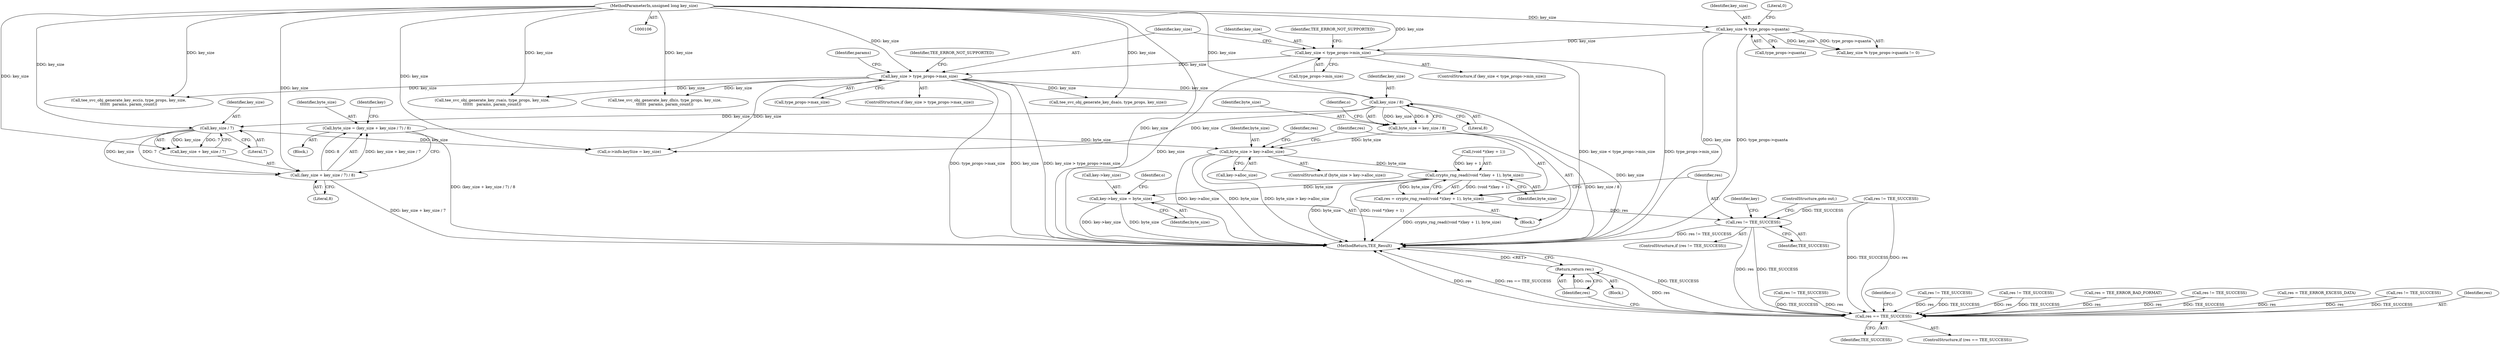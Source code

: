 digraph "0_optee_os_a637243270fc1faae16de059091795c32d86e65e_0@pointer" {
"1000308" [label="(Call,byte_size > key->alloc_size)"];
"1000291" [label="(Call,byte_size = (key_size + key_size / 7) / 8)"];
"1000293" [label="(Call,(key_size + key_size / 7) / 8)"];
"1000296" [label="(Call,key_size / 7)"];
"1000271" [label="(Call,key_size / 8)"];
"1000206" [label="(Call,key_size > type_props->max_size)"];
"1000198" [label="(Call,key_size < type_props->min_size)"];
"1000189" [label="(Call,key_size % type_props->quanta)"];
"1000108" [label="(MethodParameterIn,unsigned long key_size)"];
"1000269" [label="(Call,byte_size = key_size / 8)"];
"1000320" [label="(Call,crypto_rng_read((void *)(key + 1), byte_size))"];
"1000318" [label="(Call,res = crypto_rng_read((void *)(key + 1), byte_size))"];
"1000328" [label="(Call,res != TEE_SUCCESS)"];
"1000416" [label="(Call,res == TEE_SUCCESS)"];
"1000434" [label="(Return,return res;)"];
"1000332" [label="(Call,key->key_size = byte_size)"];
"1000199" [label="(Identifier,key_size)"];
"1000271" [label="(Call,key_size / 8)"];
"1000206" [label="(Call,key_size > type_props->max_size)"];
"1000309" [label="(Identifier,byte_size)"];
"1000315" [label="(Identifier,res)"];
"1000307" [label="(ControlStructure,if (byte_size > key->alloc_size))"];
"1000294" [label="(Call,key_size + key_size / 7)"];
"1000258" [label="(Block,)"];
"1000205" [label="(ControlStructure,if (key_size > type_props->max_size))"];
"1000359" [label="(Call,res != TEE_SUCCESS)"];
"1000321" [label="(Call,(void *)(key + 1))"];
"1000194" [label="(Literal,0)"];
"1000248" [label="(Call,res != TEE_SUCCESS)"];
"1000396" [label="(Call,tee_svc_obj_generate_key_ecc(o, type_props, key_size,\n\t\t\t\t\t\t  params, param_count))"];
"1000198" [label="(Call,key_size < type_props->min_size)"];
"1000208" [label="(Call,type_props->max_size)"];
"1000436" [label="(MethodReturn,TEE_Result)"];
"1000191" [label="(Call,type_props->quanta)"];
"1000332" [label="(Call,key->key_size = byte_size)"];
"1000299" [label="(Literal,8)"];
"1000214" [label="(Identifier,params)"];
"1000319" [label="(Identifier,res)"];
"1000301" [label="(Identifier,key)"];
"1000212" [label="(Identifier,TEE_ERROR_NOT_SUPPORTED)"];
"1000367" [label="(Call,tee_svc_obj_generate_key_dsa(o, type_props, key_size))"];
"1000329" [label="(Identifier,res)"];
"1000423" [label="(Identifier,o)"];
"1000435" [label="(Identifier,res)"];
"1000372" [label="(Call,res != TEE_SUCCESS)"];
"1000111" [label="(Block,)"];
"1000197" [label="(ControlStructure,if (key_size < type_props->min_size))"];
"1000333" [label="(Call,key->key_size)"];
"1000403" [label="(Call,res != TEE_SUCCESS)"];
"1000320" [label="(Call,crypto_rng_read((void *)(key + 1), byte_size))"];
"1000297" [label="(Identifier,key_size)"];
"1000331" [label="(ControlStructure,goto out;)"];
"1000330" [label="(Identifier,TEE_SUCCESS)"];
"1000190" [label="(Identifier,key_size)"];
"1000270" [label="(Identifier,byte_size)"];
"1000409" [label="(Call,res = TEE_ERROR_BAD_FORMAT)"];
"1000204" [label="(Identifier,TEE_ERROR_NOT_SUPPORTED)"];
"1000279" [label="(Identifier,o)"];
"1000272" [label="(Identifier,key_size)"];
"1000326" [label="(Identifier,byte_size)"];
"1000236" [label="(Call,res != TEE_SUCCESS)"];
"1000336" [label="(Identifier,byte_size)"];
"1000189" [label="(Call,key_size % type_props->quanta)"];
"1000339" [label="(Identifier,o)"];
"1000314" [label="(Call,res = TEE_ERROR_EXCESS_DATA)"];
"1000200" [label="(Call,type_props->min_size)"];
"1000387" [label="(Call,res != TEE_SUCCESS)"];
"1000327" [label="(ControlStructure,if (res != TEE_SUCCESS))"];
"1000290" [label="(Block,)"];
"1000418" [label="(Identifier,TEE_SUCCESS)"];
"1000310" [label="(Call,key->alloc_size)"];
"1000415" [label="(ControlStructure,if (res == TEE_SUCCESS))"];
"1000417" [label="(Identifier,res)"];
"1000434" [label="(Return,return res;)"];
"1000416" [label="(Call,res == TEE_SUCCESS)"];
"1000291" [label="(Call,byte_size = (key_size + key_size / 7) / 8)"];
"1000269" [label="(Call,byte_size = key_size / 8)"];
"1000293" [label="(Call,(key_size + key_size / 7) / 8)"];
"1000308" [label="(Call,byte_size > key->alloc_size)"];
"1000292" [label="(Identifier,byte_size)"];
"1000298" [label="(Literal,7)"];
"1000108" [label="(MethodParameterIn,unsigned long key_size)"];
"1000273" [label="(Literal,8)"];
"1000296" [label="(Call,key_size / 7)"];
"1000420" [label="(Call,o->info.keySize = key_size)"];
"1000380" [label="(Call,tee_svc_obj_generate_key_dh(o, type_props, key_size,\n\t\t\t\t\t\t  params, param_count))"];
"1000318" [label="(Call,res = crypto_rng_read((void *)(key + 1), byte_size))"];
"1000328" [label="(Call,res != TEE_SUCCESS)"];
"1000188" [label="(Call,key_size % type_props->quanta != 0)"];
"1000352" [label="(Call,tee_svc_obj_generate_key_rsa(o, type_props, key_size,\n\t\t\t\t\t\t   params, param_count))"];
"1000334" [label="(Identifier,key)"];
"1000207" [label="(Identifier,key_size)"];
"1000308" -> "1000307"  [label="AST: "];
"1000308" -> "1000310"  [label="CFG: "];
"1000309" -> "1000308"  [label="AST: "];
"1000310" -> "1000308"  [label="AST: "];
"1000315" -> "1000308"  [label="CFG: "];
"1000319" -> "1000308"  [label="CFG: "];
"1000308" -> "1000436"  [label="DDG: key->alloc_size"];
"1000308" -> "1000436"  [label="DDG: byte_size"];
"1000308" -> "1000436"  [label="DDG: byte_size > key->alloc_size"];
"1000291" -> "1000308"  [label="DDG: byte_size"];
"1000269" -> "1000308"  [label="DDG: byte_size"];
"1000308" -> "1000320"  [label="DDG: byte_size"];
"1000291" -> "1000290"  [label="AST: "];
"1000291" -> "1000293"  [label="CFG: "];
"1000292" -> "1000291"  [label="AST: "];
"1000293" -> "1000291"  [label="AST: "];
"1000301" -> "1000291"  [label="CFG: "];
"1000291" -> "1000436"  [label="DDG: (key_size + key_size / 7) / 8"];
"1000293" -> "1000291"  [label="DDG: key_size + key_size / 7"];
"1000293" -> "1000291"  [label="DDG: 8"];
"1000293" -> "1000299"  [label="CFG: "];
"1000294" -> "1000293"  [label="AST: "];
"1000299" -> "1000293"  [label="AST: "];
"1000293" -> "1000436"  [label="DDG: key_size + key_size / 7"];
"1000296" -> "1000293"  [label="DDG: key_size"];
"1000296" -> "1000293"  [label="DDG: 7"];
"1000108" -> "1000293"  [label="DDG: key_size"];
"1000296" -> "1000294"  [label="AST: "];
"1000296" -> "1000298"  [label="CFG: "];
"1000297" -> "1000296"  [label="AST: "];
"1000298" -> "1000296"  [label="AST: "];
"1000294" -> "1000296"  [label="CFG: "];
"1000296" -> "1000294"  [label="DDG: key_size"];
"1000296" -> "1000294"  [label="DDG: 7"];
"1000271" -> "1000296"  [label="DDG: key_size"];
"1000108" -> "1000296"  [label="DDG: key_size"];
"1000296" -> "1000420"  [label="DDG: key_size"];
"1000271" -> "1000269"  [label="AST: "];
"1000271" -> "1000273"  [label="CFG: "];
"1000272" -> "1000271"  [label="AST: "];
"1000273" -> "1000271"  [label="AST: "];
"1000269" -> "1000271"  [label="CFG: "];
"1000271" -> "1000436"  [label="DDG: key_size"];
"1000271" -> "1000269"  [label="DDG: key_size"];
"1000271" -> "1000269"  [label="DDG: 8"];
"1000206" -> "1000271"  [label="DDG: key_size"];
"1000108" -> "1000271"  [label="DDG: key_size"];
"1000271" -> "1000420"  [label="DDG: key_size"];
"1000206" -> "1000205"  [label="AST: "];
"1000206" -> "1000208"  [label="CFG: "];
"1000207" -> "1000206"  [label="AST: "];
"1000208" -> "1000206"  [label="AST: "];
"1000212" -> "1000206"  [label="CFG: "];
"1000214" -> "1000206"  [label="CFG: "];
"1000206" -> "1000436"  [label="DDG: key_size > type_props->max_size"];
"1000206" -> "1000436"  [label="DDG: type_props->max_size"];
"1000206" -> "1000436"  [label="DDG: key_size"];
"1000198" -> "1000206"  [label="DDG: key_size"];
"1000108" -> "1000206"  [label="DDG: key_size"];
"1000206" -> "1000352"  [label="DDG: key_size"];
"1000206" -> "1000367"  [label="DDG: key_size"];
"1000206" -> "1000380"  [label="DDG: key_size"];
"1000206" -> "1000396"  [label="DDG: key_size"];
"1000206" -> "1000420"  [label="DDG: key_size"];
"1000198" -> "1000197"  [label="AST: "];
"1000198" -> "1000200"  [label="CFG: "];
"1000199" -> "1000198"  [label="AST: "];
"1000200" -> "1000198"  [label="AST: "];
"1000204" -> "1000198"  [label="CFG: "];
"1000207" -> "1000198"  [label="CFG: "];
"1000198" -> "1000436"  [label="DDG: type_props->min_size"];
"1000198" -> "1000436"  [label="DDG: key_size"];
"1000198" -> "1000436"  [label="DDG: key_size < type_props->min_size"];
"1000189" -> "1000198"  [label="DDG: key_size"];
"1000108" -> "1000198"  [label="DDG: key_size"];
"1000189" -> "1000188"  [label="AST: "];
"1000189" -> "1000191"  [label="CFG: "];
"1000190" -> "1000189"  [label="AST: "];
"1000191" -> "1000189"  [label="AST: "];
"1000194" -> "1000189"  [label="CFG: "];
"1000189" -> "1000436"  [label="DDG: key_size"];
"1000189" -> "1000436"  [label="DDG: type_props->quanta"];
"1000189" -> "1000188"  [label="DDG: key_size"];
"1000189" -> "1000188"  [label="DDG: type_props->quanta"];
"1000108" -> "1000189"  [label="DDG: key_size"];
"1000108" -> "1000106"  [label="AST: "];
"1000108" -> "1000436"  [label="DDG: key_size"];
"1000108" -> "1000294"  [label="DDG: key_size"];
"1000108" -> "1000352"  [label="DDG: key_size"];
"1000108" -> "1000367"  [label="DDG: key_size"];
"1000108" -> "1000380"  [label="DDG: key_size"];
"1000108" -> "1000396"  [label="DDG: key_size"];
"1000108" -> "1000420"  [label="DDG: key_size"];
"1000269" -> "1000258"  [label="AST: "];
"1000270" -> "1000269"  [label="AST: "];
"1000279" -> "1000269"  [label="CFG: "];
"1000269" -> "1000436"  [label="DDG: key_size / 8"];
"1000320" -> "1000318"  [label="AST: "];
"1000320" -> "1000326"  [label="CFG: "];
"1000321" -> "1000320"  [label="AST: "];
"1000326" -> "1000320"  [label="AST: "];
"1000318" -> "1000320"  [label="CFG: "];
"1000320" -> "1000436"  [label="DDG: byte_size"];
"1000320" -> "1000436"  [label="DDG: (void *)(key + 1)"];
"1000320" -> "1000318"  [label="DDG: (void *)(key + 1)"];
"1000320" -> "1000318"  [label="DDG: byte_size"];
"1000321" -> "1000320"  [label="DDG: key + 1"];
"1000320" -> "1000332"  [label="DDG: byte_size"];
"1000318" -> "1000258"  [label="AST: "];
"1000319" -> "1000318"  [label="AST: "];
"1000329" -> "1000318"  [label="CFG: "];
"1000318" -> "1000436"  [label="DDG: crypto_rng_read((void *)(key + 1), byte_size)"];
"1000318" -> "1000328"  [label="DDG: res"];
"1000328" -> "1000327"  [label="AST: "];
"1000328" -> "1000330"  [label="CFG: "];
"1000329" -> "1000328"  [label="AST: "];
"1000330" -> "1000328"  [label="AST: "];
"1000331" -> "1000328"  [label="CFG: "];
"1000334" -> "1000328"  [label="CFG: "];
"1000328" -> "1000436"  [label="DDG: res != TEE_SUCCESS"];
"1000248" -> "1000328"  [label="DDG: TEE_SUCCESS"];
"1000328" -> "1000416"  [label="DDG: res"];
"1000328" -> "1000416"  [label="DDG: TEE_SUCCESS"];
"1000416" -> "1000415"  [label="AST: "];
"1000416" -> "1000418"  [label="CFG: "];
"1000417" -> "1000416"  [label="AST: "];
"1000418" -> "1000416"  [label="AST: "];
"1000423" -> "1000416"  [label="CFG: "];
"1000435" -> "1000416"  [label="CFG: "];
"1000416" -> "1000436"  [label="DDG: res == TEE_SUCCESS"];
"1000416" -> "1000436"  [label="DDG: TEE_SUCCESS"];
"1000416" -> "1000436"  [label="DDG: res"];
"1000403" -> "1000416"  [label="DDG: res"];
"1000403" -> "1000416"  [label="DDG: TEE_SUCCESS"];
"1000387" -> "1000416"  [label="DDG: res"];
"1000387" -> "1000416"  [label="DDG: TEE_SUCCESS"];
"1000372" -> "1000416"  [label="DDG: res"];
"1000372" -> "1000416"  [label="DDG: TEE_SUCCESS"];
"1000409" -> "1000416"  [label="DDG: res"];
"1000359" -> "1000416"  [label="DDG: res"];
"1000359" -> "1000416"  [label="DDG: TEE_SUCCESS"];
"1000248" -> "1000416"  [label="DDG: res"];
"1000248" -> "1000416"  [label="DDG: TEE_SUCCESS"];
"1000236" -> "1000416"  [label="DDG: res"];
"1000236" -> "1000416"  [label="DDG: TEE_SUCCESS"];
"1000314" -> "1000416"  [label="DDG: res"];
"1000416" -> "1000434"  [label="DDG: res"];
"1000434" -> "1000111"  [label="AST: "];
"1000434" -> "1000435"  [label="CFG: "];
"1000435" -> "1000434"  [label="AST: "];
"1000436" -> "1000434"  [label="CFG: "];
"1000434" -> "1000436"  [label="DDG: <RET>"];
"1000435" -> "1000434"  [label="DDG: res"];
"1000332" -> "1000258"  [label="AST: "];
"1000332" -> "1000336"  [label="CFG: "];
"1000333" -> "1000332"  [label="AST: "];
"1000336" -> "1000332"  [label="AST: "];
"1000339" -> "1000332"  [label="CFG: "];
"1000332" -> "1000436"  [label="DDG: key->key_size"];
"1000332" -> "1000436"  [label="DDG: byte_size"];
}
